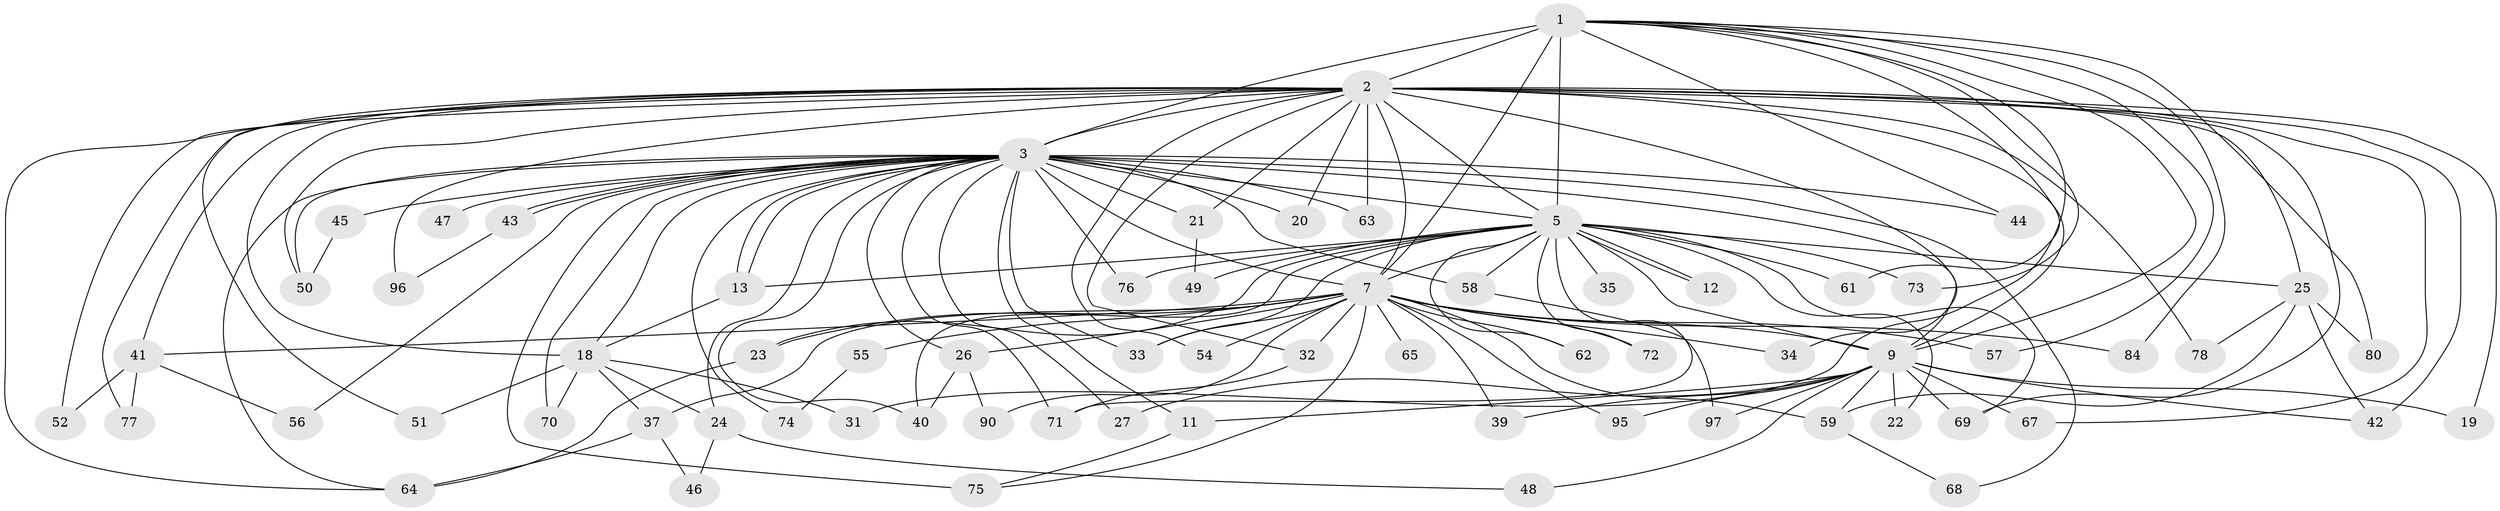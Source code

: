 // original degree distribution, {14: 0.01020408163265306, 23: 0.01020408163265306, 21: 0.030612244897959183, 18: 0.01020408163265306, 26: 0.01020408163265306, 19: 0.02040816326530612, 24: 0.01020408163265306, 4: 0.10204081632653061, 2: 0.5612244897959183, 5: 0.030612244897959183, 3: 0.17346938775510204, 7: 0.02040816326530612, 6: 0.01020408163265306}
// Generated by graph-tools (version 1.1) at 2025/17/03/04/25 18:17:35]
// undirected, 68 vertices, 146 edges
graph export_dot {
graph [start="1"]
  node [color=gray90,style=filled];
  1 [super="+15"];
  2 [super="+4+53+36+14"];
  3 [super="+88+6+38+29"];
  5 [super="+16+17"];
  7 [super="+8"];
  9 [super="+28"];
  11;
  12;
  13 [super="+79"];
  18 [super="+30"];
  19;
  20;
  21;
  22;
  23;
  24;
  25;
  26;
  27;
  31;
  32;
  33 [super="+60"];
  34;
  35;
  37;
  39;
  40 [super="+87"];
  41;
  42 [super="+66"];
  43;
  44;
  45;
  46;
  47;
  48;
  49;
  50 [super="+89"];
  51;
  52;
  54;
  55;
  56;
  57;
  58;
  59 [super="+85"];
  61;
  62;
  63;
  64 [super="+94+83"];
  65;
  67;
  68;
  69 [super="+92"];
  70;
  71 [super="+82"];
  72;
  73;
  74;
  75 [super="+86+81"];
  76;
  77;
  78;
  80;
  84;
  90;
  95;
  96;
  97;
  1 -- 2 [weight=2];
  1 -- 3 [weight=3];
  1 -- 5 [weight=2];
  1 -- 7 [weight=2];
  1 -- 9;
  1 -- 44;
  1 -- 57;
  1 -- 61;
  1 -- 80;
  1 -- 84;
  1 -- 73;
  1 -- 31;
  2 -- 3 [weight=7];
  2 -- 5 [weight=3];
  2 -- 7 [weight=4];
  2 -- 9 [weight=2];
  2 -- 19;
  2 -- 21;
  2 -- 25;
  2 -- 34;
  2 -- 41;
  2 -- 50;
  2 -- 52;
  2 -- 54;
  2 -- 77;
  2 -- 64;
  2 -- 67;
  2 -- 78;
  2 -- 18;
  2 -- 20;
  2 -- 32;
  2 -- 96;
  2 -- 51;
  2 -- 63;
  2 -- 69;
  2 -- 42 [weight=2];
  3 -- 5 [weight=3];
  3 -- 7 [weight=8];
  3 -- 9 [weight=3];
  3 -- 13 [weight=2];
  3 -- 13;
  3 -- 43;
  3 -- 43;
  3 -- 44;
  3 -- 47 [weight=2];
  3 -- 68;
  3 -- 74;
  3 -- 64;
  3 -- 11 [weight=2];
  3 -- 70;
  3 -- 71;
  3 -- 75 [weight=2];
  3 -- 76;
  3 -- 20;
  3 -- 21;
  3 -- 24;
  3 -- 26;
  3 -- 27 [weight=2];
  3 -- 33;
  3 -- 40;
  3 -- 45 [weight=2];
  3 -- 50;
  3 -- 63;
  3 -- 56;
  3 -- 58;
  3 -- 18;
  5 -- 7 [weight=4];
  5 -- 9 [weight=2];
  5 -- 12;
  5 -- 12;
  5 -- 22;
  5 -- 23;
  5 -- 33;
  5 -- 35 [weight=2];
  5 -- 49;
  5 -- 58;
  5 -- 62;
  5 -- 71;
  5 -- 76;
  5 -- 69;
  5 -- 40;
  5 -- 25;
  5 -- 72;
  5 -- 13;
  5 -- 73;
  5 -- 61;
  7 -- 9 [weight=2];
  7 -- 32;
  7 -- 55 [weight=2];
  7 -- 57;
  7 -- 62;
  7 -- 65 [weight=2];
  7 -- 72;
  7 -- 84;
  7 -- 33;
  7 -- 23;
  7 -- 90;
  7 -- 26;
  7 -- 95;
  7 -- 34;
  7 -- 37;
  7 -- 39;
  7 -- 41;
  7 -- 54;
  7 -- 59;
  7 -- 75;
  9 -- 11;
  9 -- 19;
  9 -- 22;
  9 -- 27;
  9 -- 39;
  9 -- 42;
  9 -- 48;
  9 -- 69;
  9 -- 95;
  9 -- 97;
  9 -- 59;
  9 -- 67;
  11 -- 75;
  13 -- 18;
  18 -- 24;
  18 -- 31;
  18 -- 51;
  18 -- 70;
  18 -- 37;
  21 -- 49;
  23 -- 64;
  24 -- 46;
  24 -- 48;
  25 -- 42;
  25 -- 59;
  25 -- 78;
  25 -- 80;
  26 -- 90;
  26 -- 40;
  32 -- 71;
  37 -- 46;
  37 -- 64;
  41 -- 52;
  41 -- 56;
  41 -- 77;
  43 -- 96;
  45 -- 50;
  55 -- 74;
  58 -- 97;
  59 -- 68;
}
